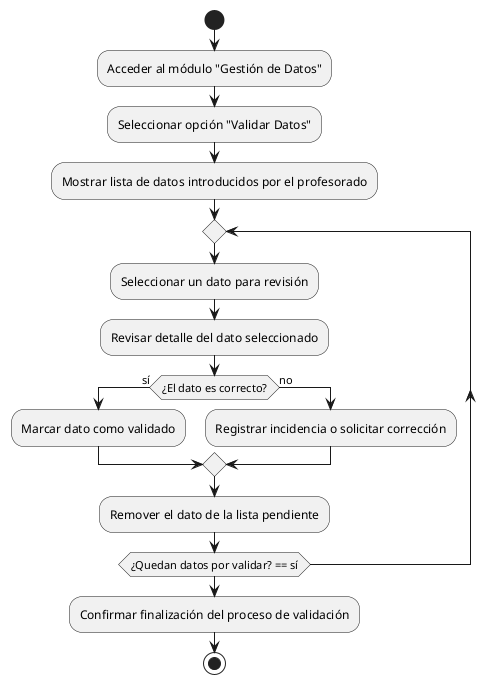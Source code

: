 @startuml
start
:Acceder al módulo "Gestión de Datos";
:Seleccionar opción "Validar Datos";

:Mostrar lista de datos introducidos por el profesorado;

repeat
  :Seleccionar un dato para revisión;
  :Revisar detalle del dato seleccionado;

  if (¿El dato es correcto?) then (sí)
    :Marcar dato como validado;
  else (no)
    :Registrar incidencia o solicitar corrección;
  endif

  :Remover el dato de la lista pendiente;
repeat while (¿Quedan datos por validar? == sí)

:Confirmar finalización del proceso de validación;
stop
@enduml
